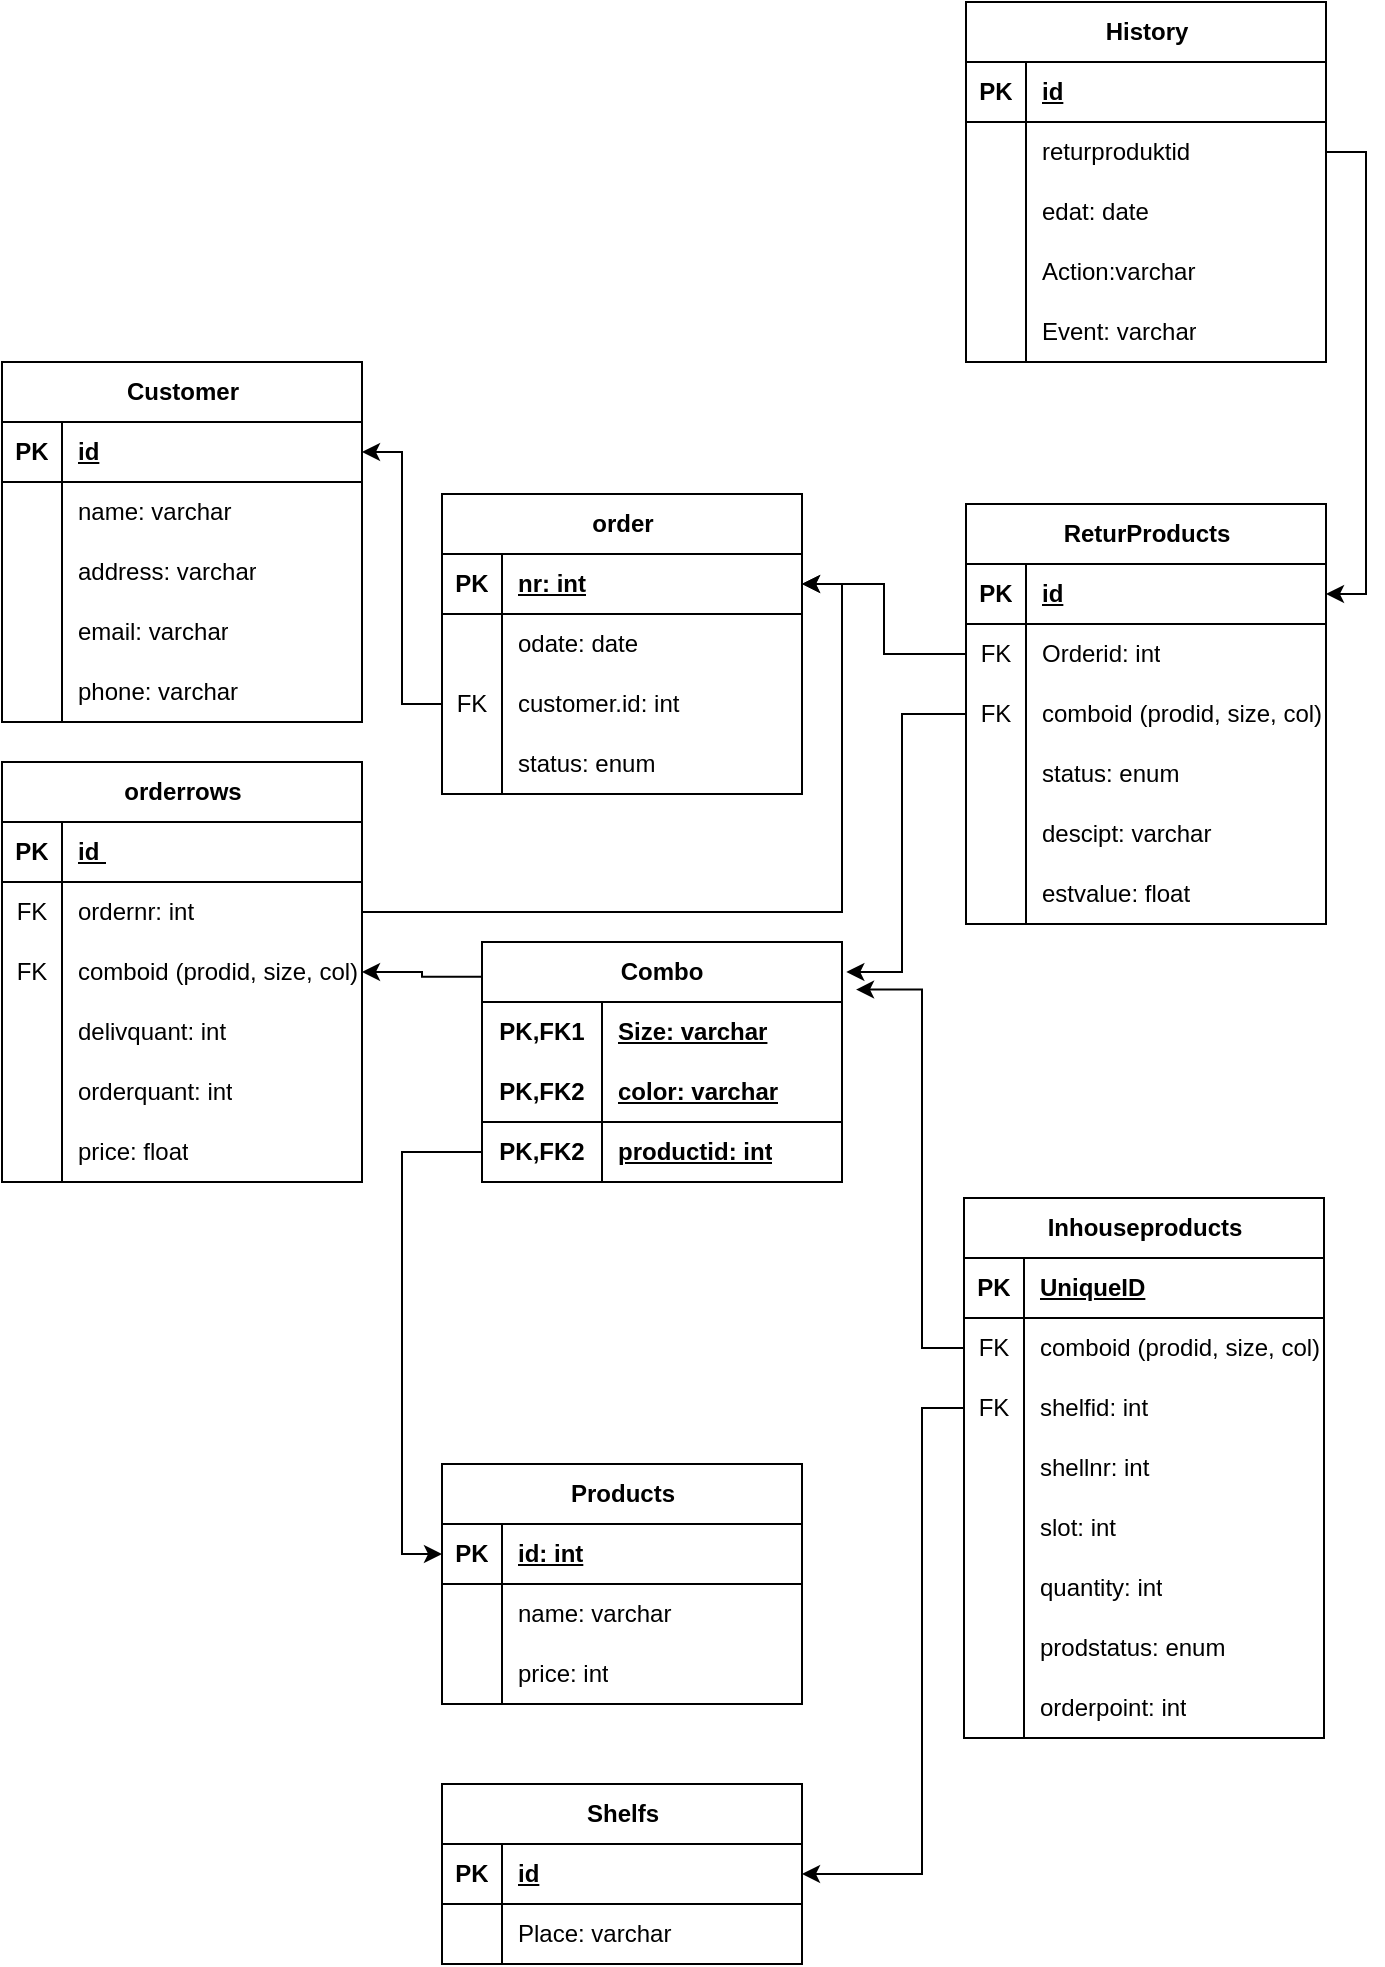 <mxfile version="23.0.2" type="device">
  <diagram name="Page-1" id="0KgS9Cz_U5ciWKl4LTHg">
    <mxGraphModel dx="1036" dy="614" grid="1" gridSize="10" guides="1" tooltips="1" connect="1" arrows="1" fold="1" page="1" pageScale="1" pageWidth="850" pageHeight="1100" math="0" shadow="0">
      <root>
        <mxCell id="0" />
        <mxCell id="1" parent="0" />
        <mxCell id="YY3Y5IAw8V7oHiiXFcww-1" value="Customer" style="shape=table;startSize=30;container=1;collapsible=1;childLayout=tableLayout;fixedRows=1;rowLines=0;fontStyle=1;align=center;resizeLast=1;html=1;" parent="1" vertex="1">
          <mxGeometry x="20" y="210" width="180" height="180" as="geometry" />
        </mxCell>
        <mxCell id="YY3Y5IAw8V7oHiiXFcww-2" value="" style="shape=tableRow;horizontal=0;startSize=0;swimlaneHead=0;swimlaneBody=0;fillColor=none;collapsible=0;dropTarget=0;points=[[0,0.5],[1,0.5]];portConstraint=eastwest;top=0;left=0;right=0;bottom=1;" parent="YY3Y5IAw8V7oHiiXFcww-1" vertex="1">
          <mxGeometry y="30" width="180" height="30" as="geometry" />
        </mxCell>
        <mxCell id="YY3Y5IAw8V7oHiiXFcww-3" value="PK" style="shape=partialRectangle;connectable=0;fillColor=none;top=0;left=0;bottom=0;right=0;fontStyle=1;overflow=hidden;whiteSpace=wrap;html=1;" parent="YY3Y5IAw8V7oHiiXFcww-2" vertex="1">
          <mxGeometry width="30" height="30" as="geometry">
            <mxRectangle width="30" height="30" as="alternateBounds" />
          </mxGeometry>
        </mxCell>
        <mxCell id="YY3Y5IAw8V7oHiiXFcww-4" value="id" style="shape=partialRectangle;connectable=0;fillColor=none;top=0;left=0;bottom=0;right=0;align=left;spacingLeft=6;fontStyle=5;overflow=hidden;whiteSpace=wrap;html=1;" parent="YY3Y5IAw8V7oHiiXFcww-2" vertex="1">
          <mxGeometry x="30" width="150" height="30" as="geometry">
            <mxRectangle width="150" height="30" as="alternateBounds" />
          </mxGeometry>
        </mxCell>
        <mxCell id="YY3Y5IAw8V7oHiiXFcww-5" value="" style="shape=tableRow;horizontal=0;startSize=0;swimlaneHead=0;swimlaneBody=0;fillColor=none;collapsible=0;dropTarget=0;points=[[0,0.5],[1,0.5]];portConstraint=eastwest;top=0;left=0;right=0;bottom=0;" parent="YY3Y5IAw8V7oHiiXFcww-1" vertex="1">
          <mxGeometry y="60" width="180" height="30" as="geometry" />
        </mxCell>
        <mxCell id="YY3Y5IAw8V7oHiiXFcww-6" value="" style="shape=partialRectangle;connectable=0;fillColor=none;top=0;left=0;bottom=0;right=0;editable=1;overflow=hidden;whiteSpace=wrap;html=1;" parent="YY3Y5IAw8V7oHiiXFcww-5" vertex="1">
          <mxGeometry width="30" height="30" as="geometry">
            <mxRectangle width="30" height="30" as="alternateBounds" />
          </mxGeometry>
        </mxCell>
        <mxCell id="YY3Y5IAw8V7oHiiXFcww-7" value="name: varchar" style="shape=partialRectangle;connectable=0;fillColor=none;top=0;left=0;bottom=0;right=0;align=left;spacingLeft=6;overflow=hidden;whiteSpace=wrap;html=1;" parent="YY3Y5IAw8V7oHiiXFcww-5" vertex="1">
          <mxGeometry x="30" width="150" height="30" as="geometry">
            <mxRectangle width="150" height="30" as="alternateBounds" />
          </mxGeometry>
        </mxCell>
        <mxCell id="YY3Y5IAw8V7oHiiXFcww-8" value="" style="shape=tableRow;horizontal=0;startSize=0;swimlaneHead=0;swimlaneBody=0;fillColor=none;collapsible=0;dropTarget=0;points=[[0,0.5],[1,0.5]];portConstraint=eastwest;top=0;left=0;right=0;bottom=0;" parent="YY3Y5IAw8V7oHiiXFcww-1" vertex="1">
          <mxGeometry y="90" width="180" height="30" as="geometry" />
        </mxCell>
        <mxCell id="YY3Y5IAw8V7oHiiXFcww-9" value="" style="shape=partialRectangle;connectable=0;fillColor=none;top=0;left=0;bottom=0;right=0;editable=1;overflow=hidden;whiteSpace=wrap;html=1;" parent="YY3Y5IAw8V7oHiiXFcww-8" vertex="1">
          <mxGeometry width="30" height="30" as="geometry">
            <mxRectangle width="30" height="30" as="alternateBounds" />
          </mxGeometry>
        </mxCell>
        <mxCell id="YY3Y5IAw8V7oHiiXFcww-10" value="address: varchar" style="shape=partialRectangle;connectable=0;fillColor=none;top=0;left=0;bottom=0;right=0;align=left;spacingLeft=6;overflow=hidden;whiteSpace=wrap;html=1;" parent="YY3Y5IAw8V7oHiiXFcww-8" vertex="1">
          <mxGeometry x="30" width="150" height="30" as="geometry">
            <mxRectangle width="150" height="30" as="alternateBounds" />
          </mxGeometry>
        </mxCell>
        <mxCell id="YY3Y5IAw8V7oHiiXFcww-11" value="" style="shape=tableRow;horizontal=0;startSize=0;swimlaneHead=0;swimlaneBody=0;fillColor=none;collapsible=0;dropTarget=0;points=[[0,0.5],[1,0.5]];portConstraint=eastwest;top=0;left=0;right=0;bottom=0;" parent="YY3Y5IAw8V7oHiiXFcww-1" vertex="1">
          <mxGeometry y="120" width="180" height="30" as="geometry" />
        </mxCell>
        <mxCell id="YY3Y5IAw8V7oHiiXFcww-12" value="" style="shape=partialRectangle;connectable=0;fillColor=none;top=0;left=0;bottom=0;right=0;editable=1;overflow=hidden;whiteSpace=wrap;html=1;" parent="YY3Y5IAw8V7oHiiXFcww-11" vertex="1">
          <mxGeometry width="30" height="30" as="geometry">
            <mxRectangle width="30" height="30" as="alternateBounds" />
          </mxGeometry>
        </mxCell>
        <mxCell id="YY3Y5IAw8V7oHiiXFcww-13" value="email: varchar" style="shape=partialRectangle;connectable=0;fillColor=none;top=0;left=0;bottom=0;right=0;align=left;spacingLeft=6;overflow=hidden;whiteSpace=wrap;html=1;" parent="YY3Y5IAw8V7oHiiXFcww-11" vertex="1">
          <mxGeometry x="30" width="150" height="30" as="geometry">
            <mxRectangle width="150" height="30" as="alternateBounds" />
          </mxGeometry>
        </mxCell>
        <mxCell id="YY3Y5IAw8V7oHiiXFcww-14" value="" style="shape=tableRow;horizontal=0;startSize=0;swimlaneHead=0;swimlaneBody=0;fillColor=none;collapsible=0;dropTarget=0;points=[[0,0.5],[1,0.5]];portConstraint=eastwest;top=0;left=0;right=0;bottom=0;" parent="YY3Y5IAw8V7oHiiXFcww-1" vertex="1">
          <mxGeometry y="150" width="180" height="30" as="geometry" />
        </mxCell>
        <mxCell id="YY3Y5IAw8V7oHiiXFcww-15" value="" style="shape=partialRectangle;connectable=0;fillColor=none;top=0;left=0;bottom=0;right=0;editable=1;overflow=hidden;whiteSpace=wrap;html=1;" parent="YY3Y5IAw8V7oHiiXFcww-14" vertex="1">
          <mxGeometry width="30" height="30" as="geometry">
            <mxRectangle width="30" height="30" as="alternateBounds" />
          </mxGeometry>
        </mxCell>
        <mxCell id="YY3Y5IAw8V7oHiiXFcww-16" value="phone: varchar" style="shape=partialRectangle;connectable=0;fillColor=none;top=0;left=0;bottom=0;right=0;align=left;spacingLeft=6;overflow=hidden;whiteSpace=wrap;html=1;" parent="YY3Y5IAw8V7oHiiXFcww-14" vertex="1">
          <mxGeometry x="30" width="150" height="30" as="geometry">
            <mxRectangle width="150" height="30" as="alternateBounds" />
          </mxGeometry>
        </mxCell>
        <mxCell id="YY3Y5IAw8V7oHiiXFcww-17" value="order" style="shape=table;startSize=30;container=1;collapsible=1;childLayout=tableLayout;fixedRows=1;rowLines=0;fontStyle=1;align=center;resizeLast=1;html=1;" parent="1" vertex="1">
          <mxGeometry x="240" y="276" width="180" height="150" as="geometry" />
        </mxCell>
        <mxCell id="YY3Y5IAw8V7oHiiXFcww-18" value="" style="shape=tableRow;horizontal=0;startSize=0;swimlaneHead=0;swimlaneBody=0;fillColor=none;collapsible=0;dropTarget=0;points=[[0,0.5],[1,0.5]];portConstraint=eastwest;top=0;left=0;right=0;bottom=1;" parent="YY3Y5IAw8V7oHiiXFcww-17" vertex="1">
          <mxGeometry y="30" width="180" height="30" as="geometry" />
        </mxCell>
        <mxCell id="YY3Y5IAw8V7oHiiXFcww-19" value="PK" style="shape=partialRectangle;connectable=0;fillColor=none;top=0;left=0;bottom=0;right=0;fontStyle=1;overflow=hidden;whiteSpace=wrap;html=1;" parent="YY3Y5IAw8V7oHiiXFcww-18" vertex="1">
          <mxGeometry width="30" height="30" as="geometry">
            <mxRectangle width="30" height="30" as="alternateBounds" />
          </mxGeometry>
        </mxCell>
        <mxCell id="YY3Y5IAw8V7oHiiXFcww-20" value="nr: int" style="shape=partialRectangle;connectable=0;fillColor=none;top=0;left=0;bottom=0;right=0;align=left;spacingLeft=6;fontStyle=5;overflow=hidden;whiteSpace=wrap;html=1;" parent="YY3Y5IAw8V7oHiiXFcww-18" vertex="1">
          <mxGeometry x="30" width="150" height="30" as="geometry">
            <mxRectangle width="150" height="30" as="alternateBounds" />
          </mxGeometry>
        </mxCell>
        <mxCell id="YY3Y5IAw8V7oHiiXFcww-21" value="" style="shape=tableRow;horizontal=0;startSize=0;swimlaneHead=0;swimlaneBody=0;fillColor=none;collapsible=0;dropTarget=0;points=[[0,0.5],[1,0.5]];portConstraint=eastwest;top=0;left=0;right=0;bottom=0;" parent="YY3Y5IAw8V7oHiiXFcww-17" vertex="1">
          <mxGeometry y="60" width="180" height="30" as="geometry" />
        </mxCell>
        <mxCell id="YY3Y5IAw8V7oHiiXFcww-22" value="" style="shape=partialRectangle;connectable=0;fillColor=none;top=0;left=0;bottom=0;right=0;editable=1;overflow=hidden;whiteSpace=wrap;html=1;" parent="YY3Y5IAw8V7oHiiXFcww-21" vertex="1">
          <mxGeometry width="30" height="30" as="geometry">
            <mxRectangle width="30" height="30" as="alternateBounds" />
          </mxGeometry>
        </mxCell>
        <mxCell id="YY3Y5IAw8V7oHiiXFcww-23" value="odate: date" style="shape=partialRectangle;connectable=0;fillColor=none;top=0;left=0;bottom=0;right=0;align=left;spacingLeft=6;overflow=hidden;whiteSpace=wrap;html=1;" parent="YY3Y5IAw8V7oHiiXFcww-21" vertex="1">
          <mxGeometry x="30" width="150" height="30" as="geometry">
            <mxRectangle width="150" height="30" as="alternateBounds" />
          </mxGeometry>
        </mxCell>
        <mxCell id="YY3Y5IAw8V7oHiiXFcww-24" value="" style="shape=tableRow;horizontal=0;startSize=0;swimlaneHead=0;swimlaneBody=0;fillColor=none;collapsible=0;dropTarget=0;points=[[0,0.5],[1,0.5]];portConstraint=eastwest;top=0;left=0;right=0;bottom=0;" parent="YY3Y5IAw8V7oHiiXFcww-17" vertex="1">
          <mxGeometry y="90" width="180" height="30" as="geometry" />
        </mxCell>
        <mxCell id="YY3Y5IAw8V7oHiiXFcww-25" value="FK" style="shape=partialRectangle;connectable=0;fillColor=none;top=0;left=0;bottom=0;right=0;editable=1;overflow=hidden;whiteSpace=wrap;html=1;" parent="YY3Y5IAw8V7oHiiXFcww-24" vertex="1">
          <mxGeometry width="30" height="30" as="geometry">
            <mxRectangle width="30" height="30" as="alternateBounds" />
          </mxGeometry>
        </mxCell>
        <mxCell id="YY3Y5IAw8V7oHiiXFcww-26" value="customer.id: int" style="shape=partialRectangle;connectable=0;fillColor=none;top=0;left=0;bottom=0;right=0;align=left;spacingLeft=6;overflow=hidden;whiteSpace=wrap;html=1;" parent="YY3Y5IAw8V7oHiiXFcww-24" vertex="1">
          <mxGeometry x="30" width="150" height="30" as="geometry">
            <mxRectangle width="150" height="30" as="alternateBounds" />
          </mxGeometry>
        </mxCell>
        <mxCell id="YY3Y5IAw8V7oHiiXFcww-27" value="" style="shape=tableRow;horizontal=0;startSize=0;swimlaneHead=0;swimlaneBody=0;fillColor=none;collapsible=0;dropTarget=0;points=[[0,0.5],[1,0.5]];portConstraint=eastwest;top=0;left=0;right=0;bottom=0;" parent="YY3Y5IAw8V7oHiiXFcww-17" vertex="1">
          <mxGeometry y="120" width="180" height="30" as="geometry" />
        </mxCell>
        <mxCell id="YY3Y5IAw8V7oHiiXFcww-28" value="" style="shape=partialRectangle;connectable=0;fillColor=none;top=0;left=0;bottom=0;right=0;editable=1;overflow=hidden;whiteSpace=wrap;html=1;" parent="YY3Y5IAw8V7oHiiXFcww-27" vertex="1">
          <mxGeometry width="30" height="30" as="geometry">
            <mxRectangle width="30" height="30" as="alternateBounds" />
          </mxGeometry>
        </mxCell>
        <mxCell id="YY3Y5IAw8V7oHiiXFcww-29" value="status: enum" style="shape=partialRectangle;connectable=0;fillColor=none;top=0;left=0;bottom=0;right=0;align=left;spacingLeft=6;overflow=hidden;whiteSpace=wrap;html=1;" parent="YY3Y5IAw8V7oHiiXFcww-27" vertex="1">
          <mxGeometry x="30" width="150" height="30" as="geometry">
            <mxRectangle width="150" height="30" as="alternateBounds" />
          </mxGeometry>
        </mxCell>
        <mxCell id="YY3Y5IAw8V7oHiiXFcww-30" style="edgeStyle=orthogonalEdgeStyle;rounded=0;orthogonalLoop=1;jettySize=auto;html=1;exitX=0;exitY=0.5;exitDx=0;exitDy=0;entryX=1;entryY=0.5;entryDx=0;entryDy=0;" parent="1" source="YY3Y5IAw8V7oHiiXFcww-24" target="YY3Y5IAw8V7oHiiXFcww-2" edge="1">
          <mxGeometry relative="1" as="geometry" />
        </mxCell>
        <mxCell id="YY3Y5IAw8V7oHiiXFcww-31" value="orderrows" style="shape=table;startSize=30;container=1;collapsible=1;childLayout=tableLayout;fixedRows=1;rowLines=0;fontStyle=1;align=center;resizeLast=1;html=1;" parent="1" vertex="1">
          <mxGeometry x="20" y="410" width="180" height="210" as="geometry" />
        </mxCell>
        <mxCell id="YY3Y5IAw8V7oHiiXFcww-32" value="" style="shape=tableRow;horizontal=0;startSize=0;swimlaneHead=0;swimlaneBody=0;fillColor=none;collapsible=0;dropTarget=0;points=[[0,0.5],[1,0.5]];portConstraint=eastwest;top=0;left=0;right=0;bottom=1;" parent="YY3Y5IAw8V7oHiiXFcww-31" vertex="1">
          <mxGeometry y="30" width="180" height="30" as="geometry" />
        </mxCell>
        <mxCell id="YY3Y5IAw8V7oHiiXFcww-33" value="PK" style="shape=partialRectangle;connectable=0;fillColor=none;top=0;left=0;bottom=0;right=0;fontStyle=1;overflow=hidden;whiteSpace=wrap;html=1;" parent="YY3Y5IAw8V7oHiiXFcww-32" vertex="1">
          <mxGeometry width="30" height="30" as="geometry">
            <mxRectangle width="30" height="30" as="alternateBounds" />
          </mxGeometry>
        </mxCell>
        <mxCell id="YY3Y5IAw8V7oHiiXFcww-34" value="id&amp;nbsp;" style="shape=partialRectangle;connectable=0;fillColor=none;top=0;left=0;bottom=0;right=0;align=left;spacingLeft=6;fontStyle=5;overflow=hidden;whiteSpace=wrap;html=1;" parent="YY3Y5IAw8V7oHiiXFcww-32" vertex="1">
          <mxGeometry x="30" width="150" height="30" as="geometry">
            <mxRectangle width="150" height="30" as="alternateBounds" />
          </mxGeometry>
        </mxCell>
        <mxCell id="YY3Y5IAw8V7oHiiXFcww-35" value="" style="shape=tableRow;horizontal=0;startSize=0;swimlaneHead=0;swimlaneBody=0;fillColor=none;collapsible=0;dropTarget=0;points=[[0,0.5],[1,0.5]];portConstraint=eastwest;top=0;left=0;right=0;bottom=0;" parent="YY3Y5IAw8V7oHiiXFcww-31" vertex="1">
          <mxGeometry y="60" width="180" height="30" as="geometry" />
        </mxCell>
        <mxCell id="YY3Y5IAw8V7oHiiXFcww-36" value="FK" style="shape=partialRectangle;connectable=0;fillColor=none;top=0;left=0;bottom=0;right=0;editable=1;overflow=hidden;whiteSpace=wrap;html=1;" parent="YY3Y5IAw8V7oHiiXFcww-35" vertex="1">
          <mxGeometry width="30" height="30" as="geometry">
            <mxRectangle width="30" height="30" as="alternateBounds" />
          </mxGeometry>
        </mxCell>
        <mxCell id="YY3Y5IAw8V7oHiiXFcww-37" value="ordernr: int" style="shape=partialRectangle;connectable=0;fillColor=none;top=0;left=0;bottom=0;right=0;align=left;spacingLeft=6;overflow=hidden;whiteSpace=wrap;html=1;" parent="YY3Y5IAw8V7oHiiXFcww-35" vertex="1">
          <mxGeometry x="30" width="150" height="30" as="geometry">
            <mxRectangle width="150" height="30" as="alternateBounds" />
          </mxGeometry>
        </mxCell>
        <mxCell id="YY3Y5IAw8V7oHiiXFcww-38" value="" style="shape=tableRow;horizontal=0;startSize=0;swimlaneHead=0;swimlaneBody=0;fillColor=none;collapsible=0;dropTarget=0;points=[[0,0.5],[1,0.5]];portConstraint=eastwest;top=0;left=0;right=0;bottom=0;" parent="YY3Y5IAw8V7oHiiXFcww-31" vertex="1">
          <mxGeometry y="90" width="180" height="30" as="geometry" />
        </mxCell>
        <mxCell id="YY3Y5IAw8V7oHiiXFcww-39" value="FK" style="shape=partialRectangle;connectable=0;fillColor=none;top=0;left=0;bottom=0;right=0;editable=1;overflow=hidden;whiteSpace=wrap;html=1;" parent="YY3Y5IAw8V7oHiiXFcww-38" vertex="1">
          <mxGeometry width="30" height="30" as="geometry">
            <mxRectangle width="30" height="30" as="alternateBounds" />
          </mxGeometry>
        </mxCell>
        <mxCell id="YY3Y5IAw8V7oHiiXFcww-40" value="comboid (prodid, size, col)" style="shape=partialRectangle;connectable=0;fillColor=none;top=0;left=0;bottom=0;right=0;align=left;spacingLeft=6;overflow=hidden;whiteSpace=wrap;html=1;" parent="YY3Y5IAw8V7oHiiXFcww-38" vertex="1">
          <mxGeometry x="30" width="150" height="30" as="geometry">
            <mxRectangle width="150" height="30" as="alternateBounds" />
          </mxGeometry>
        </mxCell>
        <mxCell id="0YbK_XBKYLrNP74XC1Oq-134" value="" style="shape=tableRow;horizontal=0;startSize=0;swimlaneHead=0;swimlaneBody=0;fillColor=none;collapsible=0;dropTarget=0;points=[[0,0.5],[1,0.5]];portConstraint=eastwest;top=0;left=0;right=0;bottom=0;" parent="YY3Y5IAw8V7oHiiXFcww-31" vertex="1">
          <mxGeometry y="120" width="180" height="30" as="geometry" />
        </mxCell>
        <mxCell id="0YbK_XBKYLrNP74XC1Oq-135" value="" style="shape=partialRectangle;connectable=0;fillColor=none;top=0;left=0;bottom=0;right=0;editable=1;overflow=hidden;whiteSpace=wrap;html=1;" parent="0YbK_XBKYLrNP74XC1Oq-134" vertex="1">
          <mxGeometry width="30" height="30" as="geometry">
            <mxRectangle width="30" height="30" as="alternateBounds" />
          </mxGeometry>
        </mxCell>
        <mxCell id="0YbK_XBKYLrNP74XC1Oq-136" value="delivquant: int" style="shape=partialRectangle;connectable=0;fillColor=none;top=0;left=0;bottom=0;right=0;align=left;spacingLeft=6;overflow=hidden;whiteSpace=wrap;html=1;" parent="0YbK_XBKYLrNP74XC1Oq-134" vertex="1">
          <mxGeometry x="30" width="150" height="30" as="geometry">
            <mxRectangle width="150" height="30" as="alternateBounds" />
          </mxGeometry>
        </mxCell>
        <mxCell id="0YbK_XBKYLrNP74XC1Oq-237" value="" style="shape=tableRow;horizontal=0;startSize=0;swimlaneHead=0;swimlaneBody=0;fillColor=none;collapsible=0;dropTarget=0;points=[[0,0.5],[1,0.5]];portConstraint=eastwest;top=0;left=0;right=0;bottom=0;" parent="YY3Y5IAw8V7oHiiXFcww-31" vertex="1">
          <mxGeometry y="150" width="180" height="30" as="geometry" />
        </mxCell>
        <mxCell id="0YbK_XBKYLrNP74XC1Oq-238" value="" style="shape=partialRectangle;connectable=0;fillColor=none;top=0;left=0;bottom=0;right=0;editable=1;overflow=hidden;whiteSpace=wrap;html=1;" parent="0YbK_XBKYLrNP74XC1Oq-237" vertex="1">
          <mxGeometry width="30" height="30" as="geometry">
            <mxRectangle width="30" height="30" as="alternateBounds" />
          </mxGeometry>
        </mxCell>
        <mxCell id="0YbK_XBKYLrNP74XC1Oq-239" value="orderquant: int" style="shape=partialRectangle;connectable=0;fillColor=none;top=0;left=0;bottom=0;right=0;align=left;spacingLeft=6;overflow=hidden;whiteSpace=wrap;html=1;" parent="0YbK_XBKYLrNP74XC1Oq-237" vertex="1">
          <mxGeometry x="30" width="150" height="30" as="geometry">
            <mxRectangle width="150" height="30" as="alternateBounds" />
          </mxGeometry>
        </mxCell>
        <mxCell id="0YbK_XBKYLrNP74XC1Oq-241" value="" style="shape=tableRow;horizontal=0;startSize=0;swimlaneHead=0;swimlaneBody=0;fillColor=none;collapsible=0;dropTarget=0;points=[[0,0.5],[1,0.5]];portConstraint=eastwest;top=0;left=0;right=0;bottom=0;" parent="YY3Y5IAw8V7oHiiXFcww-31" vertex="1">
          <mxGeometry y="180" width="180" height="30" as="geometry" />
        </mxCell>
        <mxCell id="0YbK_XBKYLrNP74XC1Oq-242" value="" style="shape=partialRectangle;connectable=0;fillColor=none;top=0;left=0;bottom=0;right=0;editable=1;overflow=hidden;whiteSpace=wrap;html=1;" parent="0YbK_XBKYLrNP74XC1Oq-241" vertex="1">
          <mxGeometry width="30" height="30" as="geometry">
            <mxRectangle width="30" height="30" as="alternateBounds" />
          </mxGeometry>
        </mxCell>
        <mxCell id="0YbK_XBKYLrNP74XC1Oq-243" value="price: float" style="shape=partialRectangle;connectable=0;fillColor=none;top=0;left=0;bottom=0;right=0;align=left;spacingLeft=6;overflow=hidden;whiteSpace=wrap;html=1;" parent="0YbK_XBKYLrNP74XC1Oq-241" vertex="1">
          <mxGeometry x="30" width="150" height="30" as="geometry">
            <mxRectangle width="150" height="30" as="alternateBounds" />
          </mxGeometry>
        </mxCell>
        <mxCell id="0YbK_XBKYLrNP74XC1Oq-32" value="Shelfs" style="shape=table;startSize=30;container=1;collapsible=1;childLayout=tableLayout;fixedRows=1;rowLines=0;fontStyle=1;align=center;resizeLast=1;html=1;" parent="1" vertex="1">
          <mxGeometry x="240" y="921" width="180" height="90" as="geometry" />
        </mxCell>
        <mxCell id="0YbK_XBKYLrNP74XC1Oq-33" value="" style="shape=tableRow;horizontal=0;startSize=0;swimlaneHead=0;swimlaneBody=0;fillColor=none;collapsible=0;dropTarget=0;points=[[0,0.5],[1,0.5]];portConstraint=eastwest;top=0;left=0;right=0;bottom=1;" parent="0YbK_XBKYLrNP74XC1Oq-32" vertex="1">
          <mxGeometry y="30" width="180" height="30" as="geometry" />
        </mxCell>
        <mxCell id="0YbK_XBKYLrNP74XC1Oq-34" value="PK" style="shape=partialRectangle;connectable=0;fillColor=none;top=0;left=0;bottom=0;right=0;fontStyle=1;overflow=hidden;whiteSpace=wrap;html=1;" parent="0YbK_XBKYLrNP74XC1Oq-33" vertex="1">
          <mxGeometry width="30" height="30" as="geometry">
            <mxRectangle width="30" height="30" as="alternateBounds" />
          </mxGeometry>
        </mxCell>
        <mxCell id="0YbK_XBKYLrNP74XC1Oq-35" value="id" style="shape=partialRectangle;connectable=0;fillColor=none;top=0;left=0;bottom=0;right=0;align=left;spacingLeft=6;fontStyle=5;overflow=hidden;whiteSpace=wrap;html=1;" parent="0YbK_XBKYLrNP74XC1Oq-33" vertex="1">
          <mxGeometry x="30" width="150" height="30" as="geometry">
            <mxRectangle width="150" height="30" as="alternateBounds" />
          </mxGeometry>
        </mxCell>
        <mxCell id="0YbK_XBKYLrNP74XC1Oq-36" value="" style="shape=tableRow;horizontal=0;startSize=0;swimlaneHead=0;swimlaneBody=0;fillColor=none;collapsible=0;dropTarget=0;points=[[0,0.5],[1,0.5]];portConstraint=eastwest;top=0;left=0;right=0;bottom=0;" parent="0YbK_XBKYLrNP74XC1Oq-32" vertex="1">
          <mxGeometry y="60" width="180" height="30" as="geometry" />
        </mxCell>
        <mxCell id="0YbK_XBKYLrNP74XC1Oq-37" value="" style="shape=partialRectangle;connectable=0;fillColor=none;top=0;left=0;bottom=0;right=0;editable=1;overflow=hidden;whiteSpace=wrap;html=1;" parent="0YbK_XBKYLrNP74XC1Oq-36" vertex="1">
          <mxGeometry width="30" height="30" as="geometry">
            <mxRectangle width="30" height="30" as="alternateBounds" />
          </mxGeometry>
        </mxCell>
        <mxCell id="0YbK_XBKYLrNP74XC1Oq-38" value="Place: varchar" style="shape=partialRectangle;connectable=0;fillColor=none;top=0;left=0;bottom=0;right=0;align=left;spacingLeft=6;overflow=hidden;whiteSpace=wrap;html=1;" parent="0YbK_XBKYLrNP74XC1Oq-36" vertex="1">
          <mxGeometry x="30" width="150" height="30" as="geometry">
            <mxRectangle width="150" height="30" as="alternateBounds" />
          </mxGeometry>
        </mxCell>
        <mxCell id="0YbK_XBKYLrNP74XC1Oq-96" value="Inhouseproducts" style="shape=table;startSize=30;container=1;collapsible=1;childLayout=tableLayout;fixedRows=1;rowLines=0;fontStyle=1;align=center;resizeLast=1;html=1;" parent="1" vertex="1">
          <mxGeometry x="501" y="628" width="180" height="270" as="geometry" />
        </mxCell>
        <mxCell id="0YbK_XBKYLrNP74XC1Oq-97" value="" style="shape=tableRow;horizontal=0;startSize=0;swimlaneHead=0;swimlaneBody=0;fillColor=none;collapsible=0;dropTarget=0;points=[[0,0.5],[1,0.5]];portConstraint=eastwest;top=0;left=0;right=0;bottom=1;" parent="0YbK_XBKYLrNP74XC1Oq-96" vertex="1">
          <mxGeometry y="30" width="180" height="30" as="geometry" />
        </mxCell>
        <mxCell id="0YbK_XBKYLrNP74XC1Oq-98" value="PK" style="shape=partialRectangle;connectable=0;fillColor=none;top=0;left=0;bottom=0;right=0;fontStyle=1;overflow=hidden;whiteSpace=wrap;html=1;" parent="0YbK_XBKYLrNP74XC1Oq-97" vertex="1">
          <mxGeometry width="30" height="30" as="geometry">
            <mxRectangle width="30" height="30" as="alternateBounds" />
          </mxGeometry>
        </mxCell>
        <mxCell id="0YbK_XBKYLrNP74XC1Oq-99" value="UniqueID" style="shape=partialRectangle;connectable=0;fillColor=none;top=0;left=0;bottom=0;right=0;align=left;spacingLeft=6;fontStyle=5;overflow=hidden;whiteSpace=wrap;html=1;" parent="0YbK_XBKYLrNP74XC1Oq-97" vertex="1">
          <mxGeometry x="30" width="150" height="30" as="geometry">
            <mxRectangle width="150" height="30" as="alternateBounds" />
          </mxGeometry>
        </mxCell>
        <mxCell id="0YbK_XBKYLrNP74XC1Oq-100" value="" style="shape=tableRow;horizontal=0;startSize=0;swimlaneHead=0;swimlaneBody=0;fillColor=none;collapsible=0;dropTarget=0;points=[[0,0.5],[1,0.5]];portConstraint=eastwest;top=0;left=0;right=0;bottom=0;" parent="0YbK_XBKYLrNP74XC1Oq-96" vertex="1">
          <mxGeometry y="60" width="180" height="30" as="geometry" />
        </mxCell>
        <mxCell id="0YbK_XBKYLrNP74XC1Oq-101" value="FK" style="shape=partialRectangle;connectable=0;fillColor=none;top=0;left=0;bottom=0;right=0;editable=1;overflow=hidden;whiteSpace=wrap;html=1;" parent="0YbK_XBKYLrNP74XC1Oq-100" vertex="1">
          <mxGeometry width="30" height="30" as="geometry">
            <mxRectangle width="30" height="30" as="alternateBounds" />
          </mxGeometry>
        </mxCell>
        <mxCell id="0YbK_XBKYLrNP74XC1Oq-102" value="comboid (prodid, size, col)" style="shape=partialRectangle;connectable=0;fillColor=none;top=0;left=0;bottom=0;right=0;align=left;spacingLeft=6;overflow=hidden;whiteSpace=wrap;html=1;" parent="0YbK_XBKYLrNP74XC1Oq-100" vertex="1">
          <mxGeometry x="30" width="150" height="30" as="geometry">
            <mxRectangle width="150" height="30" as="alternateBounds" />
          </mxGeometry>
        </mxCell>
        <mxCell id="0YbK_XBKYLrNP74XC1Oq-103" value="" style="shape=tableRow;horizontal=0;startSize=0;swimlaneHead=0;swimlaneBody=0;fillColor=none;collapsible=0;dropTarget=0;points=[[0,0.5],[1,0.5]];portConstraint=eastwest;top=0;left=0;right=0;bottom=0;" parent="0YbK_XBKYLrNP74XC1Oq-96" vertex="1">
          <mxGeometry y="90" width="180" height="30" as="geometry" />
        </mxCell>
        <mxCell id="0YbK_XBKYLrNP74XC1Oq-104" value="FK" style="shape=partialRectangle;connectable=0;fillColor=none;top=0;left=0;bottom=0;right=0;editable=1;overflow=hidden;whiteSpace=wrap;html=1;" parent="0YbK_XBKYLrNP74XC1Oq-103" vertex="1">
          <mxGeometry width="30" height="30" as="geometry">
            <mxRectangle width="30" height="30" as="alternateBounds" />
          </mxGeometry>
        </mxCell>
        <mxCell id="0YbK_XBKYLrNP74XC1Oq-105" value="shelfid: int" style="shape=partialRectangle;connectable=0;fillColor=none;top=0;left=0;bottom=0;right=0;align=left;spacingLeft=6;overflow=hidden;whiteSpace=wrap;html=1;" parent="0YbK_XBKYLrNP74XC1Oq-103" vertex="1">
          <mxGeometry x="30" width="150" height="30" as="geometry">
            <mxRectangle width="150" height="30" as="alternateBounds" />
          </mxGeometry>
        </mxCell>
        <mxCell id="0YbK_XBKYLrNP74XC1Oq-106" value="" style="shape=tableRow;horizontal=0;startSize=0;swimlaneHead=0;swimlaneBody=0;fillColor=none;collapsible=0;dropTarget=0;points=[[0,0.5],[1,0.5]];portConstraint=eastwest;top=0;left=0;right=0;bottom=0;" parent="0YbK_XBKYLrNP74XC1Oq-96" vertex="1">
          <mxGeometry y="120" width="180" height="30" as="geometry" />
        </mxCell>
        <mxCell id="0YbK_XBKYLrNP74XC1Oq-107" value="" style="shape=partialRectangle;connectable=0;fillColor=none;top=0;left=0;bottom=0;right=0;editable=1;overflow=hidden;whiteSpace=wrap;html=1;" parent="0YbK_XBKYLrNP74XC1Oq-106" vertex="1">
          <mxGeometry width="30" height="30" as="geometry">
            <mxRectangle width="30" height="30" as="alternateBounds" />
          </mxGeometry>
        </mxCell>
        <mxCell id="0YbK_XBKYLrNP74XC1Oq-108" value="shellnr: int" style="shape=partialRectangle;connectable=0;fillColor=none;top=0;left=0;bottom=0;right=0;align=left;spacingLeft=6;overflow=hidden;whiteSpace=wrap;html=1;" parent="0YbK_XBKYLrNP74XC1Oq-106" vertex="1">
          <mxGeometry x="30" width="150" height="30" as="geometry">
            <mxRectangle width="150" height="30" as="alternateBounds" />
          </mxGeometry>
        </mxCell>
        <mxCell id="0YbK_XBKYLrNP74XC1Oq-109" value="" style="shape=tableRow;horizontal=0;startSize=0;swimlaneHead=0;swimlaneBody=0;fillColor=none;collapsible=0;dropTarget=0;points=[[0,0.5],[1,0.5]];portConstraint=eastwest;top=0;left=0;right=0;bottom=0;" parent="0YbK_XBKYLrNP74XC1Oq-96" vertex="1">
          <mxGeometry y="150" width="180" height="30" as="geometry" />
        </mxCell>
        <mxCell id="0YbK_XBKYLrNP74XC1Oq-110" value="" style="shape=partialRectangle;connectable=0;fillColor=none;top=0;left=0;bottom=0;right=0;editable=1;overflow=hidden;whiteSpace=wrap;html=1;" parent="0YbK_XBKYLrNP74XC1Oq-109" vertex="1">
          <mxGeometry width="30" height="30" as="geometry">
            <mxRectangle width="30" height="30" as="alternateBounds" />
          </mxGeometry>
        </mxCell>
        <mxCell id="0YbK_XBKYLrNP74XC1Oq-111" value="slot: int" style="shape=partialRectangle;connectable=0;fillColor=none;top=0;left=0;bottom=0;right=0;align=left;spacingLeft=6;overflow=hidden;whiteSpace=wrap;html=1;" parent="0YbK_XBKYLrNP74XC1Oq-109" vertex="1">
          <mxGeometry x="30" width="150" height="30" as="geometry">
            <mxRectangle width="150" height="30" as="alternateBounds" />
          </mxGeometry>
        </mxCell>
        <mxCell id="0YbK_XBKYLrNP74XC1Oq-128" value="" style="shape=tableRow;horizontal=0;startSize=0;swimlaneHead=0;swimlaneBody=0;fillColor=none;collapsible=0;dropTarget=0;points=[[0,0.5],[1,0.5]];portConstraint=eastwest;top=0;left=0;right=0;bottom=0;" parent="0YbK_XBKYLrNP74XC1Oq-96" vertex="1">
          <mxGeometry y="180" width="180" height="30" as="geometry" />
        </mxCell>
        <mxCell id="0YbK_XBKYLrNP74XC1Oq-129" value="" style="shape=partialRectangle;connectable=0;fillColor=none;top=0;left=0;bottom=0;right=0;editable=1;overflow=hidden;whiteSpace=wrap;html=1;" parent="0YbK_XBKYLrNP74XC1Oq-128" vertex="1">
          <mxGeometry width="30" height="30" as="geometry">
            <mxRectangle width="30" height="30" as="alternateBounds" />
          </mxGeometry>
        </mxCell>
        <mxCell id="0YbK_XBKYLrNP74XC1Oq-130" value="quantity: int" style="shape=partialRectangle;connectable=0;fillColor=none;top=0;left=0;bottom=0;right=0;align=left;spacingLeft=6;overflow=hidden;whiteSpace=wrap;html=1;" parent="0YbK_XBKYLrNP74XC1Oq-128" vertex="1">
          <mxGeometry x="30" width="150" height="30" as="geometry">
            <mxRectangle width="150" height="30" as="alternateBounds" />
          </mxGeometry>
        </mxCell>
        <mxCell id="0YbK_XBKYLrNP74XC1Oq-137" value="" style="shape=tableRow;horizontal=0;startSize=0;swimlaneHead=0;swimlaneBody=0;fillColor=none;collapsible=0;dropTarget=0;points=[[0,0.5],[1,0.5]];portConstraint=eastwest;top=0;left=0;right=0;bottom=0;" parent="0YbK_XBKYLrNP74XC1Oq-96" vertex="1">
          <mxGeometry y="210" width="180" height="30" as="geometry" />
        </mxCell>
        <mxCell id="0YbK_XBKYLrNP74XC1Oq-138" value="" style="shape=partialRectangle;connectable=0;fillColor=none;top=0;left=0;bottom=0;right=0;editable=1;overflow=hidden;whiteSpace=wrap;html=1;" parent="0YbK_XBKYLrNP74XC1Oq-137" vertex="1">
          <mxGeometry width="30" height="30" as="geometry">
            <mxRectangle width="30" height="30" as="alternateBounds" />
          </mxGeometry>
        </mxCell>
        <mxCell id="0YbK_XBKYLrNP74XC1Oq-139" value="prodstatus: enum" style="shape=partialRectangle;connectable=0;fillColor=none;top=0;left=0;bottom=0;right=0;align=left;spacingLeft=6;overflow=hidden;whiteSpace=wrap;html=1;" parent="0YbK_XBKYLrNP74XC1Oq-137" vertex="1">
          <mxGeometry x="30" width="150" height="30" as="geometry">
            <mxRectangle width="150" height="30" as="alternateBounds" />
          </mxGeometry>
        </mxCell>
        <mxCell id="0YbK_XBKYLrNP74XC1Oq-140" value="" style="shape=tableRow;horizontal=0;startSize=0;swimlaneHead=0;swimlaneBody=0;fillColor=none;collapsible=0;dropTarget=0;points=[[0,0.5],[1,0.5]];portConstraint=eastwest;top=0;left=0;right=0;bottom=0;" parent="0YbK_XBKYLrNP74XC1Oq-96" vertex="1">
          <mxGeometry y="240" width="180" height="30" as="geometry" />
        </mxCell>
        <mxCell id="0YbK_XBKYLrNP74XC1Oq-141" value="" style="shape=partialRectangle;connectable=0;fillColor=none;top=0;left=0;bottom=0;right=0;editable=1;overflow=hidden;whiteSpace=wrap;html=1;" parent="0YbK_XBKYLrNP74XC1Oq-140" vertex="1">
          <mxGeometry width="30" height="30" as="geometry">
            <mxRectangle width="30" height="30" as="alternateBounds" />
          </mxGeometry>
        </mxCell>
        <mxCell id="0YbK_XBKYLrNP74XC1Oq-142" value="orderpoint: int" style="shape=partialRectangle;connectable=0;fillColor=none;top=0;left=0;bottom=0;right=0;align=left;spacingLeft=6;overflow=hidden;whiteSpace=wrap;html=1;" parent="0YbK_XBKYLrNP74XC1Oq-140" vertex="1">
          <mxGeometry x="30" width="150" height="30" as="geometry">
            <mxRectangle width="150" height="30" as="alternateBounds" />
          </mxGeometry>
        </mxCell>
        <mxCell id="0YbK_XBKYLrNP74XC1Oq-133" style="edgeStyle=orthogonalEdgeStyle;rounded=0;orthogonalLoop=1;jettySize=auto;html=1;exitX=0;exitY=0.5;exitDx=0;exitDy=0;entryX=1.039;entryY=0.198;entryDx=0;entryDy=0;entryPerimeter=0;" parent="1" source="0YbK_XBKYLrNP74XC1Oq-100" target="0YbK_XBKYLrNP74XC1Oq-263" edge="1">
          <mxGeometry relative="1" as="geometry">
            <mxPoint x="450" y="520" as="targetPoint" />
            <Array as="points">
              <mxPoint x="480" y="703" />
              <mxPoint x="480" y="524" />
            </Array>
          </mxGeometry>
        </mxCell>
        <mxCell id="0YbK_XBKYLrNP74XC1Oq-2" value="Products" style="shape=table;startSize=30;container=1;collapsible=1;childLayout=tableLayout;fixedRows=1;rowLines=0;fontStyle=1;align=center;resizeLast=1;html=1;" parent="1" vertex="1">
          <mxGeometry x="240" y="761" width="180" height="120" as="geometry" />
        </mxCell>
        <mxCell id="0YbK_XBKYLrNP74XC1Oq-3" value="" style="shape=tableRow;horizontal=0;startSize=0;swimlaneHead=0;swimlaneBody=0;fillColor=none;collapsible=0;dropTarget=0;points=[[0,0.5],[1,0.5]];portConstraint=eastwest;top=0;left=0;right=0;bottom=1;" parent="0YbK_XBKYLrNP74XC1Oq-2" vertex="1">
          <mxGeometry y="30" width="180" height="30" as="geometry" />
        </mxCell>
        <mxCell id="0YbK_XBKYLrNP74XC1Oq-4" value="PK" style="shape=partialRectangle;connectable=0;fillColor=none;top=0;left=0;bottom=0;right=0;fontStyle=1;overflow=hidden;whiteSpace=wrap;html=1;" parent="0YbK_XBKYLrNP74XC1Oq-3" vertex="1">
          <mxGeometry width="30" height="30" as="geometry">
            <mxRectangle width="30" height="30" as="alternateBounds" />
          </mxGeometry>
        </mxCell>
        <mxCell id="0YbK_XBKYLrNP74XC1Oq-5" value="id: int" style="shape=partialRectangle;connectable=0;fillColor=none;top=0;left=0;bottom=0;right=0;align=left;spacingLeft=6;fontStyle=5;overflow=hidden;whiteSpace=wrap;html=1;" parent="0YbK_XBKYLrNP74XC1Oq-3" vertex="1">
          <mxGeometry x="30" width="150" height="30" as="geometry">
            <mxRectangle width="150" height="30" as="alternateBounds" />
          </mxGeometry>
        </mxCell>
        <mxCell id="0YbK_XBKYLrNP74XC1Oq-6" value="" style="shape=tableRow;horizontal=0;startSize=0;swimlaneHead=0;swimlaneBody=0;fillColor=none;collapsible=0;dropTarget=0;points=[[0,0.5],[1,0.5]];portConstraint=eastwest;top=0;left=0;right=0;bottom=0;" parent="0YbK_XBKYLrNP74XC1Oq-2" vertex="1">
          <mxGeometry y="60" width="180" height="30" as="geometry" />
        </mxCell>
        <mxCell id="0YbK_XBKYLrNP74XC1Oq-7" value="" style="shape=partialRectangle;connectable=0;fillColor=none;top=0;left=0;bottom=0;right=0;editable=1;overflow=hidden;whiteSpace=wrap;html=1;" parent="0YbK_XBKYLrNP74XC1Oq-6" vertex="1">
          <mxGeometry width="30" height="30" as="geometry">
            <mxRectangle width="30" height="30" as="alternateBounds" />
          </mxGeometry>
        </mxCell>
        <mxCell id="0YbK_XBKYLrNP74XC1Oq-8" value="name: varchar" style="shape=partialRectangle;connectable=0;fillColor=none;top=0;left=0;bottom=0;right=0;align=left;spacingLeft=6;overflow=hidden;whiteSpace=wrap;html=1;" parent="0YbK_XBKYLrNP74XC1Oq-6" vertex="1">
          <mxGeometry x="30" width="150" height="30" as="geometry">
            <mxRectangle width="150" height="30" as="alternateBounds" />
          </mxGeometry>
        </mxCell>
        <mxCell id="0YbK_XBKYLrNP74XC1Oq-9" value="" style="shape=tableRow;horizontal=0;startSize=0;swimlaneHead=0;swimlaneBody=0;fillColor=none;collapsible=0;dropTarget=0;points=[[0,0.5],[1,0.5]];portConstraint=eastwest;top=0;left=0;right=0;bottom=0;" parent="0YbK_XBKYLrNP74XC1Oq-2" vertex="1">
          <mxGeometry y="90" width="180" height="30" as="geometry" />
        </mxCell>
        <mxCell id="0YbK_XBKYLrNP74XC1Oq-10" value="" style="shape=partialRectangle;connectable=0;fillColor=none;top=0;left=0;bottom=0;right=0;editable=1;overflow=hidden;whiteSpace=wrap;html=1;" parent="0YbK_XBKYLrNP74XC1Oq-9" vertex="1">
          <mxGeometry width="30" height="30" as="geometry">
            <mxRectangle width="30" height="30" as="alternateBounds" />
          </mxGeometry>
        </mxCell>
        <mxCell id="0YbK_XBKYLrNP74XC1Oq-11" value="price: int" style="shape=partialRectangle;connectable=0;fillColor=none;top=0;left=0;bottom=0;right=0;align=left;spacingLeft=6;overflow=hidden;whiteSpace=wrap;html=1;" parent="0YbK_XBKYLrNP74XC1Oq-9" vertex="1">
          <mxGeometry x="30" width="150" height="30" as="geometry">
            <mxRectangle width="150" height="30" as="alternateBounds" />
          </mxGeometry>
        </mxCell>
        <mxCell id="0YbK_XBKYLrNP74XC1Oq-148" style="edgeStyle=orthogonalEdgeStyle;rounded=0;orthogonalLoop=1;jettySize=auto;html=1;exitX=1;exitY=0.5;exitDx=0;exitDy=0;entryX=1;entryY=0.5;entryDx=0;entryDy=0;" parent="1" source="YY3Y5IAw8V7oHiiXFcww-35" target="YY3Y5IAw8V7oHiiXFcww-18" edge="1">
          <mxGeometry relative="1" as="geometry" />
        </mxCell>
        <mxCell id="0YbK_XBKYLrNP74XC1Oq-149" value="ReturProducts" style="shape=table;startSize=30;container=1;collapsible=1;childLayout=tableLayout;fixedRows=1;rowLines=0;fontStyle=1;align=center;resizeLast=1;html=1;" parent="1" vertex="1">
          <mxGeometry x="502" y="281" width="180" height="210" as="geometry" />
        </mxCell>
        <mxCell id="0YbK_XBKYLrNP74XC1Oq-150" value="" style="shape=tableRow;horizontal=0;startSize=0;swimlaneHead=0;swimlaneBody=0;fillColor=none;collapsible=0;dropTarget=0;points=[[0,0.5],[1,0.5]];portConstraint=eastwest;top=0;left=0;right=0;bottom=1;" parent="0YbK_XBKYLrNP74XC1Oq-149" vertex="1">
          <mxGeometry y="30" width="180" height="30" as="geometry" />
        </mxCell>
        <mxCell id="0YbK_XBKYLrNP74XC1Oq-151" value="PK" style="shape=partialRectangle;connectable=0;fillColor=none;top=0;left=0;bottom=0;right=0;fontStyle=1;overflow=hidden;whiteSpace=wrap;html=1;" parent="0YbK_XBKYLrNP74XC1Oq-150" vertex="1">
          <mxGeometry width="30" height="30" as="geometry">
            <mxRectangle width="30" height="30" as="alternateBounds" />
          </mxGeometry>
        </mxCell>
        <mxCell id="0YbK_XBKYLrNP74XC1Oq-152" value="id" style="shape=partialRectangle;connectable=0;fillColor=none;top=0;left=0;bottom=0;right=0;align=left;spacingLeft=6;fontStyle=5;overflow=hidden;whiteSpace=wrap;html=1;" parent="0YbK_XBKYLrNP74XC1Oq-150" vertex="1">
          <mxGeometry x="30" width="150" height="30" as="geometry">
            <mxRectangle width="150" height="30" as="alternateBounds" />
          </mxGeometry>
        </mxCell>
        <mxCell id="0YbK_XBKYLrNP74XC1Oq-153" value="" style="shape=tableRow;horizontal=0;startSize=0;swimlaneHead=0;swimlaneBody=0;fillColor=none;collapsible=0;dropTarget=0;points=[[0,0.5],[1,0.5]];portConstraint=eastwest;top=0;left=0;right=0;bottom=0;" parent="0YbK_XBKYLrNP74XC1Oq-149" vertex="1">
          <mxGeometry y="60" width="180" height="30" as="geometry" />
        </mxCell>
        <mxCell id="0YbK_XBKYLrNP74XC1Oq-154" value="FK" style="shape=partialRectangle;connectable=0;fillColor=none;top=0;left=0;bottom=0;right=0;editable=1;overflow=hidden;whiteSpace=wrap;html=1;" parent="0YbK_XBKYLrNP74XC1Oq-153" vertex="1">
          <mxGeometry width="30" height="30" as="geometry">
            <mxRectangle width="30" height="30" as="alternateBounds" />
          </mxGeometry>
        </mxCell>
        <mxCell id="0YbK_XBKYLrNP74XC1Oq-155" value="Orderid: int" style="shape=partialRectangle;connectable=0;fillColor=none;top=0;left=0;bottom=0;right=0;align=left;spacingLeft=6;overflow=hidden;whiteSpace=wrap;html=1;" parent="0YbK_XBKYLrNP74XC1Oq-153" vertex="1">
          <mxGeometry x="30" width="150" height="30" as="geometry">
            <mxRectangle width="150" height="30" as="alternateBounds" />
          </mxGeometry>
        </mxCell>
        <mxCell id="0YbK_XBKYLrNP74XC1Oq-156" value="" style="shape=tableRow;horizontal=0;startSize=0;swimlaneHead=0;swimlaneBody=0;fillColor=none;collapsible=0;dropTarget=0;points=[[0,0.5],[1,0.5]];portConstraint=eastwest;top=0;left=0;right=0;bottom=0;" parent="0YbK_XBKYLrNP74XC1Oq-149" vertex="1">
          <mxGeometry y="90" width="180" height="30" as="geometry" />
        </mxCell>
        <mxCell id="0YbK_XBKYLrNP74XC1Oq-157" value="FK" style="shape=partialRectangle;connectable=0;fillColor=none;top=0;left=0;bottom=0;right=0;editable=1;overflow=hidden;whiteSpace=wrap;html=1;" parent="0YbK_XBKYLrNP74XC1Oq-156" vertex="1">
          <mxGeometry width="30" height="30" as="geometry">
            <mxRectangle width="30" height="30" as="alternateBounds" />
          </mxGeometry>
        </mxCell>
        <mxCell id="0YbK_XBKYLrNP74XC1Oq-158" value="comboid (prodid, size, col)" style="shape=partialRectangle;connectable=0;fillColor=none;top=0;left=0;bottom=0;right=0;align=left;spacingLeft=6;overflow=hidden;whiteSpace=wrap;html=1;" parent="0YbK_XBKYLrNP74XC1Oq-156" vertex="1">
          <mxGeometry x="30" width="150" height="30" as="geometry">
            <mxRectangle width="150" height="30" as="alternateBounds" />
          </mxGeometry>
        </mxCell>
        <mxCell id="0YbK_XBKYLrNP74XC1Oq-159" value="" style="shape=tableRow;horizontal=0;startSize=0;swimlaneHead=0;swimlaneBody=0;fillColor=none;collapsible=0;dropTarget=0;points=[[0,0.5],[1,0.5]];portConstraint=eastwest;top=0;left=0;right=0;bottom=0;" parent="0YbK_XBKYLrNP74XC1Oq-149" vertex="1">
          <mxGeometry y="120" width="180" height="30" as="geometry" />
        </mxCell>
        <mxCell id="0YbK_XBKYLrNP74XC1Oq-160" value="" style="shape=partialRectangle;connectable=0;fillColor=none;top=0;left=0;bottom=0;right=0;editable=1;overflow=hidden;whiteSpace=wrap;html=1;" parent="0YbK_XBKYLrNP74XC1Oq-159" vertex="1">
          <mxGeometry width="30" height="30" as="geometry">
            <mxRectangle width="30" height="30" as="alternateBounds" />
          </mxGeometry>
        </mxCell>
        <mxCell id="0YbK_XBKYLrNP74XC1Oq-161" value="status: enum" style="shape=partialRectangle;connectable=0;fillColor=none;top=0;left=0;bottom=0;right=0;align=left;spacingLeft=6;overflow=hidden;whiteSpace=wrap;html=1;" parent="0YbK_XBKYLrNP74XC1Oq-159" vertex="1">
          <mxGeometry x="30" width="150" height="30" as="geometry">
            <mxRectangle width="150" height="30" as="alternateBounds" />
          </mxGeometry>
        </mxCell>
        <mxCell id="0YbK_XBKYLrNP74XC1Oq-164" value="" style="shape=tableRow;horizontal=0;startSize=0;swimlaneHead=0;swimlaneBody=0;fillColor=none;collapsible=0;dropTarget=0;points=[[0,0.5],[1,0.5]];portConstraint=eastwest;top=0;left=0;right=0;bottom=0;" parent="0YbK_XBKYLrNP74XC1Oq-149" vertex="1">
          <mxGeometry y="150" width="180" height="30" as="geometry" />
        </mxCell>
        <mxCell id="0YbK_XBKYLrNP74XC1Oq-165" value="" style="shape=partialRectangle;connectable=0;fillColor=none;top=0;left=0;bottom=0;right=0;editable=1;overflow=hidden;whiteSpace=wrap;html=1;" parent="0YbK_XBKYLrNP74XC1Oq-164" vertex="1">
          <mxGeometry width="30" height="30" as="geometry">
            <mxRectangle width="30" height="30" as="alternateBounds" />
          </mxGeometry>
        </mxCell>
        <mxCell id="0YbK_XBKYLrNP74XC1Oq-166" value="descipt: varchar" style="shape=partialRectangle;connectable=0;fillColor=none;top=0;left=0;bottom=0;right=0;align=left;spacingLeft=6;overflow=hidden;whiteSpace=wrap;html=1;" parent="0YbK_XBKYLrNP74XC1Oq-164" vertex="1">
          <mxGeometry x="30" width="150" height="30" as="geometry">
            <mxRectangle width="150" height="30" as="alternateBounds" />
          </mxGeometry>
        </mxCell>
        <mxCell id="0YbK_XBKYLrNP74XC1Oq-168" value="" style="shape=tableRow;horizontal=0;startSize=0;swimlaneHead=0;swimlaneBody=0;fillColor=none;collapsible=0;dropTarget=0;points=[[0,0.5],[1,0.5]];portConstraint=eastwest;top=0;left=0;right=0;bottom=0;" parent="0YbK_XBKYLrNP74XC1Oq-149" vertex="1">
          <mxGeometry y="180" width="180" height="30" as="geometry" />
        </mxCell>
        <mxCell id="0YbK_XBKYLrNP74XC1Oq-169" value="" style="shape=partialRectangle;connectable=0;fillColor=none;top=0;left=0;bottom=0;right=0;editable=1;overflow=hidden;whiteSpace=wrap;html=1;" parent="0YbK_XBKYLrNP74XC1Oq-168" vertex="1">
          <mxGeometry width="30" height="30" as="geometry">
            <mxRectangle width="30" height="30" as="alternateBounds" />
          </mxGeometry>
        </mxCell>
        <mxCell id="0YbK_XBKYLrNP74XC1Oq-170" value="estvalue: float" style="shape=partialRectangle;connectable=0;fillColor=none;top=0;left=0;bottom=0;right=0;align=left;spacingLeft=6;overflow=hidden;whiteSpace=wrap;html=1;" parent="0YbK_XBKYLrNP74XC1Oq-168" vertex="1">
          <mxGeometry x="30" width="150" height="30" as="geometry">
            <mxRectangle width="150" height="30" as="alternateBounds" />
          </mxGeometry>
        </mxCell>
        <mxCell id="0YbK_XBKYLrNP74XC1Oq-163" style="edgeStyle=orthogonalEdgeStyle;rounded=0;orthogonalLoop=1;jettySize=auto;html=1;exitX=0;exitY=0.5;exitDx=0;exitDy=0;entryX=1.012;entryY=0.125;entryDx=0;entryDy=0;entryPerimeter=0;" parent="1" source="0YbK_XBKYLrNP74XC1Oq-156" target="0YbK_XBKYLrNP74XC1Oq-263" edge="1">
          <mxGeometry relative="1" as="geometry">
            <mxPoint x="440" y="555" as="targetPoint" />
            <Array as="points">
              <mxPoint x="470" y="386" />
              <mxPoint x="470" y="515" />
            </Array>
          </mxGeometry>
        </mxCell>
        <mxCell id="0YbK_XBKYLrNP74XC1Oq-167" style="edgeStyle=orthogonalEdgeStyle;rounded=0;orthogonalLoop=1;jettySize=auto;html=1;exitX=0;exitY=0.5;exitDx=0;exitDy=0;entryX=1;entryY=0.5;entryDx=0;entryDy=0;" parent="1" source="0YbK_XBKYLrNP74XC1Oq-153" target="YY3Y5IAw8V7oHiiXFcww-18" edge="1">
          <mxGeometry relative="1" as="geometry" />
        </mxCell>
        <mxCell id="0YbK_XBKYLrNP74XC1Oq-171" style="edgeStyle=orthogonalEdgeStyle;rounded=0;orthogonalLoop=1;jettySize=auto;html=1;exitX=0;exitY=0.5;exitDx=0;exitDy=0;entryX=1;entryY=0.5;entryDx=0;entryDy=0;" parent="1" source="0YbK_XBKYLrNP74XC1Oq-103" target="0YbK_XBKYLrNP74XC1Oq-33" edge="1">
          <mxGeometry relative="1" as="geometry">
            <Array as="points">
              <mxPoint x="480" y="733" />
              <mxPoint x="480" y="966" />
            </Array>
          </mxGeometry>
        </mxCell>
        <mxCell id="0YbK_XBKYLrNP74XC1Oq-172" value="History" style="shape=table;startSize=30;container=1;collapsible=1;childLayout=tableLayout;fixedRows=1;rowLines=0;fontStyle=1;align=center;resizeLast=1;html=1;" parent="1" vertex="1">
          <mxGeometry x="502" y="30" width="180" height="180" as="geometry" />
        </mxCell>
        <mxCell id="0YbK_XBKYLrNP74XC1Oq-173" value="" style="shape=tableRow;horizontal=0;startSize=0;swimlaneHead=0;swimlaneBody=0;fillColor=none;collapsible=0;dropTarget=0;points=[[0,0.5],[1,0.5]];portConstraint=eastwest;top=0;left=0;right=0;bottom=1;" parent="0YbK_XBKYLrNP74XC1Oq-172" vertex="1">
          <mxGeometry y="30" width="180" height="30" as="geometry" />
        </mxCell>
        <mxCell id="0YbK_XBKYLrNP74XC1Oq-174" value="PK" style="shape=partialRectangle;connectable=0;fillColor=none;top=0;left=0;bottom=0;right=0;fontStyle=1;overflow=hidden;whiteSpace=wrap;html=1;" parent="0YbK_XBKYLrNP74XC1Oq-173" vertex="1">
          <mxGeometry width="30" height="30" as="geometry">
            <mxRectangle width="30" height="30" as="alternateBounds" />
          </mxGeometry>
        </mxCell>
        <mxCell id="0YbK_XBKYLrNP74XC1Oq-175" value="id" style="shape=partialRectangle;connectable=0;fillColor=none;top=0;left=0;bottom=0;right=0;align=left;spacingLeft=6;fontStyle=5;overflow=hidden;whiteSpace=wrap;html=1;" parent="0YbK_XBKYLrNP74XC1Oq-173" vertex="1">
          <mxGeometry x="30" width="150" height="30" as="geometry">
            <mxRectangle width="150" height="30" as="alternateBounds" />
          </mxGeometry>
        </mxCell>
        <mxCell id="0YbK_XBKYLrNP74XC1Oq-176" value="" style="shape=tableRow;horizontal=0;startSize=0;swimlaneHead=0;swimlaneBody=0;fillColor=none;collapsible=0;dropTarget=0;points=[[0,0.5],[1,0.5]];portConstraint=eastwest;top=0;left=0;right=0;bottom=0;" parent="0YbK_XBKYLrNP74XC1Oq-172" vertex="1">
          <mxGeometry y="60" width="180" height="30" as="geometry" />
        </mxCell>
        <mxCell id="0YbK_XBKYLrNP74XC1Oq-177" value="" style="shape=partialRectangle;connectable=0;fillColor=none;top=0;left=0;bottom=0;right=0;editable=1;overflow=hidden;whiteSpace=wrap;html=1;" parent="0YbK_XBKYLrNP74XC1Oq-176" vertex="1">
          <mxGeometry width="30" height="30" as="geometry">
            <mxRectangle width="30" height="30" as="alternateBounds" />
          </mxGeometry>
        </mxCell>
        <mxCell id="0YbK_XBKYLrNP74XC1Oq-178" value="returproduktid" style="shape=partialRectangle;connectable=0;fillColor=none;top=0;left=0;bottom=0;right=0;align=left;spacingLeft=6;overflow=hidden;whiteSpace=wrap;html=1;" parent="0YbK_XBKYLrNP74XC1Oq-176" vertex="1">
          <mxGeometry x="30" width="150" height="30" as="geometry">
            <mxRectangle width="150" height="30" as="alternateBounds" />
          </mxGeometry>
        </mxCell>
        <mxCell id="0YbK_XBKYLrNP74XC1Oq-179" value="" style="shape=tableRow;horizontal=0;startSize=0;swimlaneHead=0;swimlaneBody=0;fillColor=none;collapsible=0;dropTarget=0;points=[[0,0.5],[1,0.5]];portConstraint=eastwest;top=0;left=0;right=0;bottom=0;" parent="0YbK_XBKYLrNP74XC1Oq-172" vertex="1">
          <mxGeometry y="90" width="180" height="30" as="geometry" />
        </mxCell>
        <mxCell id="0YbK_XBKYLrNP74XC1Oq-180" value="" style="shape=partialRectangle;connectable=0;fillColor=none;top=0;left=0;bottom=0;right=0;editable=1;overflow=hidden;whiteSpace=wrap;html=1;" parent="0YbK_XBKYLrNP74XC1Oq-179" vertex="1">
          <mxGeometry width="30" height="30" as="geometry">
            <mxRectangle width="30" height="30" as="alternateBounds" />
          </mxGeometry>
        </mxCell>
        <mxCell id="0YbK_XBKYLrNP74XC1Oq-181" value="edat: date" style="shape=partialRectangle;connectable=0;fillColor=none;top=0;left=0;bottom=0;right=0;align=left;spacingLeft=6;overflow=hidden;whiteSpace=wrap;html=1;" parent="0YbK_XBKYLrNP74XC1Oq-179" vertex="1">
          <mxGeometry x="30" width="150" height="30" as="geometry">
            <mxRectangle width="150" height="30" as="alternateBounds" />
          </mxGeometry>
        </mxCell>
        <mxCell id="0YbK_XBKYLrNP74XC1Oq-182" value="" style="shape=tableRow;horizontal=0;startSize=0;swimlaneHead=0;swimlaneBody=0;fillColor=none;collapsible=0;dropTarget=0;points=[[0,0.5],[1,0.5]];portConstraint=eastwest;top=0;left=0;right=0;bottom=0;" parent="0YbK_XBKYLrNP74XC1Oq-172" vertex="1">
          <mxGeometry y="120" width="180" height="30" as="geometry" />
        </mxCell>
        <mxCell id="0YbK_XBKYLrNP74XC1Oq-183" value="" style="shape=partialRectangle;connectable=0;fillColor=none;top=0;left=0;bottom=0;right=0;editable=1;overflow=hidden;whiteSpace=wrap;html=1;" parent="0YbK_XBKYLrNP74XC1Oq-182" vertex="1">
          <mxGeometry width="30" height="30" as="geometry">
            <mxRectangle width="30" height="30" as="alternateBounds" />
          </mxGeometry>
        </mxCell>
        <mxCell id="0YbK_XBKYLrNP74XC1Oq-184" value="Action:varchar" style="shape=partialRectangle;connectable=0;fillColor=none;top=0;left=0;bottom=0;right=0;align=left;spacingLeft=6;overflow=hidden;whiteSpace=wrap;html=1;" parent="0YbK_XBKYLrNP74XC1Oq-182" vertex="1">
          <mxGeometry x="30" width="150" height="30" as="geometry">
            <mxRectangle width="150" height="30" as="alternateBounds" />
          </mxGeometry>
        </mxCell>
        <mxCell id="0YbK_XBKYLrNP74XC1Oq-186" value="" style="shape=tableRow;horizontal=0;startSize=0;swimlaneHead=0;swimlaneBody=0;fillColor=none;collapsible=0;dropTarget=0;points=[[0,0.5],[1,0.5]];portConstraint=eastwest;top=0;left=0;right=0;bottom=0;" parent="0YbK_XBKYLrNP74XC1Oq-172" vertex="1">
          <mxGeometry y="150" width="180" height="30" as="geometry" />
        </mxCell>
        <mxCell id="0YbK_XBKYLrNP74XC1Oq-187" value="" style="shape=partialRectangle;connectable=0;fillColor=none;top=0;left=0;bottom=0;right=0;editable=1;overflow=hidden;whiteSpace=wrap;html=1;" parent="0YbK_XBKYLrNP74XC1Oq-186" vertex="1">
          <mxGeometry width="30" height="30" as="geometry">
            <mxRectangle width="30" height="30" as="alternateBounds" />
          </mxGeometry>
        </mxCell>
        <mxCell id="0YbK_XBKYLrNP74XC1Oq-188" value="Event: varchar" style="shape=partialRectangle;connectable=0;fillColor=none;top=0;left=0;bottom=0;right=0;align=left;spacingLeft=6;overflow=hidden;whiteSpace=wrap;html=1;" parent="0YbK_XBKYLrNP74XC1Oq-186" vertex="1">
          <mxGeometry x="30" width="150" height="30" as="geometry">
            <mxRectangle width="150" height="30" as="alternateBounds" />
          </mxGeometry>
        </mxCell>
        <mxCell id="0YbK_XBKYLrNP74XC1Oq-185" style="edgeStyle=orthogonalEdgeStyle;rounded=0;orthogonalLoop=1;jettySize=auto;html=1;exitX=1;exitY=0.5;exitDx=0;exitDy=0;entryX=1;entryY=0.5;entryDx=0;entryDy=0;" parent="1" source="0YbK_XBKYLrNP74XC1Oq-176" target="0YbK_XBKYLrNP74XC1Oq-150" edge="1">
          <mxGeometry relative="1" as="geometry" />
        </mxCell>
        <mxCell id="0YbK_XBKYLrNP74XC1Oq-261" style="edgeStyle=orthogonalEdgeStyle;rounded=0;orthogonalLoop=1;jettySize=auto;html=1;exitX=0;exitY=0.5;exitDx=0;exitDy=0;entryX=0;entryY=0.5;entryDx=0;entryDy=0;" parent="1" source="0YbK_XBKYLrNP74XC1Oq-294" target="0YbK_XBKYLrNP74XC1Oq-3" edge="1">
          <mxGeometry relative="1" as="geometry">
            <mxPoint x="260" y="585" as="sourcePoint" />
          </mxGeometry>
        </mxCell>
        <mxCell id="0YbK_XBKYLrNP74XC1Oq-262" style="edgeStyle=orthogonalEdgeStyle;rounded=0;orthogonalLoop=1;jettySize=auto;html=1;exitX=0.012;exitY=0.145;exitDx=0;exitDy=0;entryX=1;entryY=0.5;entryDx=0;entryDy=0;exitPerimeter=0;" parent="1" source="0YbK_XBKYLrNP74XC1Oq-263" target="YY3Y5IAw8V7oHiiXFcww-38" edge="1">
          <mxGeometry relative="1" as="geometry">
            <mxPoint x="260" y="555" as="sourcePoint" />
          </mxGeometry>
        </mxCell>
        <mxCell id="0YbK_XBKYLrNP74XC1Oq-263" value="Combo" style="shape=table;startSize=30;container=1;collapsible=1;childLayout=tableLayout;fixedRows=1;rowLines=0;fontStyle=1;align=center;resizeLast=1;html=1;whiteSpace=wrap;" parent="1" vertex="1">
          <mxGeometry x="260" y="500" width="180" height="120" as="geometry" />
        </mxCell>
        <mxCell id="0YbK_XBKYLrNP74XC1Oq-264" value="" style="shape=tableRow;horizontal=0;startSize=0;swimlaneHead=0;swimlaneBody=0;fillColor=none;collapsible=0;dropTarget=0;points=[[0,0.5],[1,0.5]];portConstraint=eastwest;top=0;left=0;right=0;bottom=0;html=1;" parent="0YbK_XBKYLrNP74XC1Oq-263" vertex="1">
          <mxGeometry y="30" width="180" height="30" as="geometry" />
        </mxCell>
        <mxCell id="0YbK_XBKYLrNP74XC1Oq-265" value="PK,FK1" style="shape=partialRectangle;connectable=0;fillColor=none;top=0;left=0;bottom=0;right=0;fontStyle=1;overflow=hidden;html=1;whiteSpace=wrap;" parent="0YbK_XBKYLrNP74XC1Oq-264" vertex="1">
          <mxGeometry width="60" height="30" as="geometry">
            <mxRectangle width="60" height="30" as="alternateBounds" />
          </mxGeometry>
        </mxCell>
        <mxCell id="0YbK_XBKYLrNP74XC1Oq-266" value="Size: varchar" style="shape=partialRectangle;connectable=0;fillColor=none;top=0;left=0;bottom=0;right=0;align=left;spacingLeft=6;fontStyle=5;overflow=hidden;html=1;whiteSpace=wrap;" parent="0YbK_XBKYLrNP74XC1Oq-264" vertex="1">
          <mxGeometry x="60" width="120" height="30" as="geometry">
            <mxRectangle width="120" height="30" as="alternateBounds" />
          </mxGeometry>
        </mxCell>
        <mxCell id="0YbK_XBKYLrNP74XC1Oq-267" value="" style="shape=tableRow;horizontal=0;startSize=0;swimlaneHead=0;swimlaneBody=0;fillColor=none;collapsible=0;dropTarget=0;points=[[0,0.5],[1,0.5]];portConstraint=eastwest;top=0;left=0;right=0;bottom=1;html=1;" parent="0YbK_XBKYLrNP74XC1Oq-263" vertex="1">
          <mxGeometry y="60" width="180" height="30" as="geometry" />
        </mxCell>
        <mxCell id="0YbK_XBKYLrNP74XC1Oq-268" value="PK,FK2" style="shape=partialRectangle;connectable=0;fillColor=none;top=0;left=0;bottom=0;right=0;fontStyle=1;overflow=hidden;html=1;whiteSpace=wrap;" parent="0YbK_XBKYLrNP74XC1Oq-267" vertex="1">
          <mxGeometry width="60" height="30" as="geometry">
            <mxRectangle width="60" height="30" as="alternateBounds" />
          </mxGeometry>
        </mxCell>
        <mxCell id="0YbK_XBKYLrNP74XC1Oq-269" value="color: varchar" style="shape=partialRectangle;connectable=0;fillColor=none;top=0;left=0;bottom=0;right=0;align=left;spacingLeft=6;fontStyle=5;overflow=hidden;html=1;whiteSpace=wrap;" parent="0YbK_XBKYLrNP74XC1Oq-267" vertex="1">
          <mxGeometry x="60" width="120" height="30" as="geometry">
            <mxRectangle width="120" height="30" as="alternateBounds" />
          </mxGeometry>
        </mxCell>
        <mxCell id="0YbK_XBKYLrNP74XC1Oq-294" value="" style="shape=tableRow;horizontal=0;startSize=0;swimlaneHead=0;swimlaneBody=0;fillColor=none;collapsible=0;dropTarget=0;points=[[0,0.5],[1,0.5]];portConstraint=eastwest;top=0;left=0;right=0;bottom=1;html=1;" parent="0YbK_XBKYLrNP74XC1Oq-263" vertex="1">
          <mxGeometry y="90" width="180" height="30" as="geometry" />
        </mxCell>
        <mxCell id="0YbK_XBKYLrNP74XC1Oq-295" value="PK,FK2" style="shape=partialRectangle;connectable=0;fillColor=none;top=0;left=0;bottom=0;right=0;fontStyle=1;overflow=hidden;html=1;whiteSpace=wrap;" parent="0YbK_XBKYLrNP74XC1Oq-294" vertex="1">
          <mxGeometry width="60" height="30" as="geometry">
            <mxRectangle width="60" height="30" as="alternateBounds" />
          </mxGeometry>
        </mxCell>
        <mxCell id="0YbK_XBKYLrNP74XC1Oq-296" value="productid: int" style="shape=partialRectangle;connectable=0;fillColor=none;top=0;left=0;bottom=0;right=0;align=left;spacingLeft=6;fontStyle=5;overflow=hidden;html=1;whiteSpace=wrap;" parent="0YbK_XBKYLrNP74XC1Oq-294" vertex="1">
          <mxGeometry x="60" width="120" height="30" as="geometry">
            <mxRectangle width="120" height="30" as="alternateBounds" />
          </mxGeometry>
        </mxCell>
      </root>
    </mxGraphModel>
  </diagram>
</mxfile>
